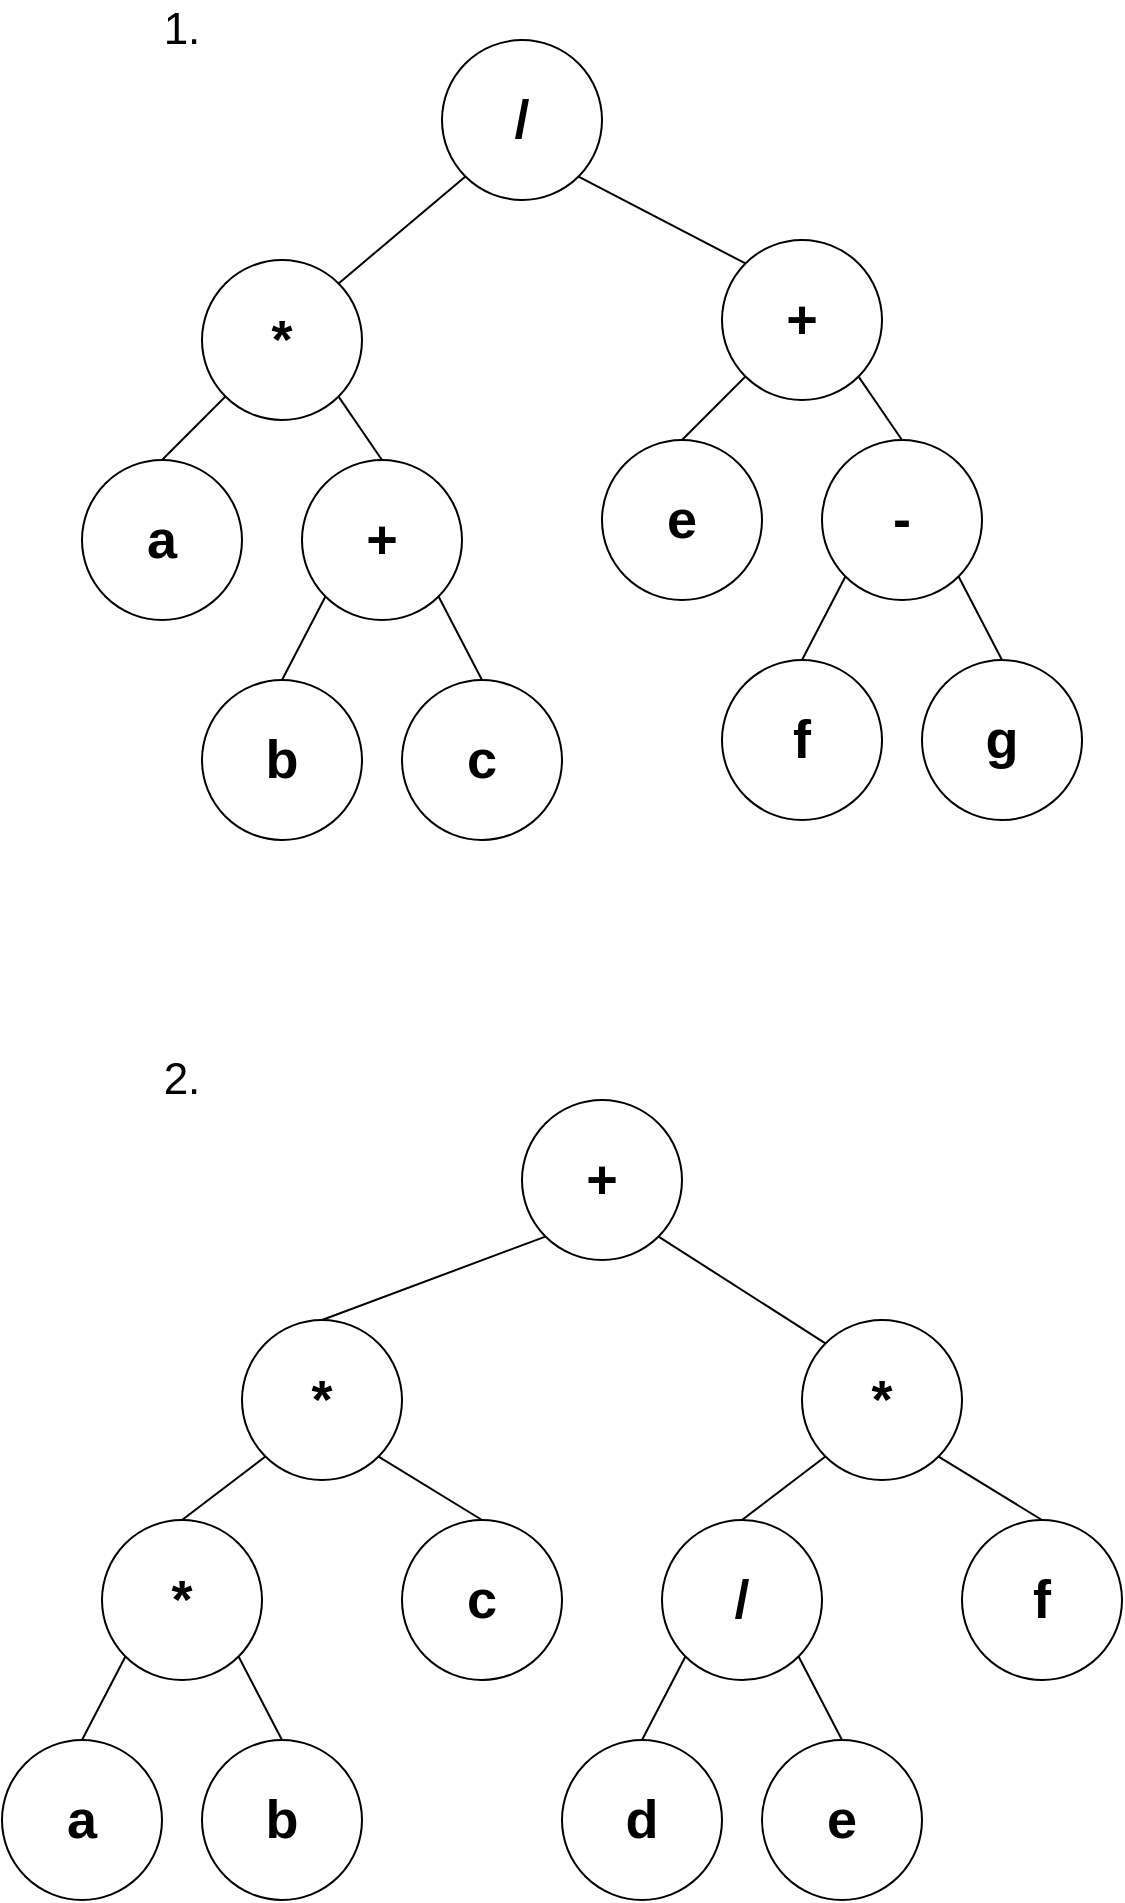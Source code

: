 <mxfile version="24.4.9" type="device" pages="2">
  <diagram name="Halaman-1" id="eEcdNfaCjiQ7J_EbVO_X">
    <mxGraphModel dx="2389" dy="754" grid="1" gridSize="10" guides="1" tooltips="1" connect="1" arrows="1" fold="1" page="1" pageScale="1" pageWidth="827" pageHeight="1169" math="0" shadow="0">
      <root>
        <mxCell id="0" />
        <mxCell id="1" parent="0" />
        <mxCell id="T_nC6chkK_L7ADHdv6Io-1" value="/" style="ellipse;whiteSpace=wrap;html=1;aspect=fixed;fontSize=27;fontStyle=1" vertex="1" parent="1">
          <mxGeometry x="190" y="80" width="80" height="80" as="geometry" />
        </mxCell>
        <mxCell id="T_nC6chkK_L7ADHdv6Io-2" value="*" style="ellipse;whiteSpace=wrap;html=1;aspect=fixed;fontSize=27;fontStyle=1" vertex="1" parent="1">
          <mxGeometry x="70" y="190" width="80" height="80" as="geometry" />
        </mxCell>
        <mxCell id="T_nC6chkK_L7ADHdv6Io-3" value="a" style="ellipse;whiteSpace=wrap;html=1;aspect=fixed;fontSize=27;fontStyle=1" vertex="1" parent="1">
          <mxGeometry x="10" y="290" width="80" height="80" as="geometry" />
        </mxCell>
        <mxCell id="T_nC6chkK_L7ADHdv6Io-4" value="+" style="ellipse;whiteSpace=wrap;html=1;aspect=fixed;fontSize=27;fontStyle=1" vertex="1" parent="1">
          <mxGeometry x="120" y="290" width="80" height="80" as="geometry" />
        </mxCell>
        <mxCell id="T_nC6chkK_L7ADHdv6Io-5" value="b" style="ellipse;whiteSpace=wrap;html=1;aspect=fixed;fontSize=27;fontStyle=1" vertex="1" parent="1">
          <mxGeometry x="70" y="400" width="80" height="80" as="geometry" />
        </mxCell>
        <mxCell id="T_nC6chkK_L7ADHdv6Io-6" value="c" style="ellipse;whiteSpace=wrap;html=1;aspect=fixed;fontSize=27;fontStyle=1" vertex="1" parent="1">
          <mxGeometry x="170" y="400" width="80" height="80" as="geometry" />
        </mxCell>
        <mxCell id="T_nC6chkK_L7ADHdv6Io-7" value="+" style="ellipse;whiteSpace=wrap;html=1;aspect=fixed;fontSize=27;fontStyle=1" vertex="1" parent="1">
          <mxGeometry x="330" y="180" width="80" height="80" as="geometry" />
        </mxCell>
        <mxCell id="T_nC6chkK_L7ADHdv6Io-8" value="e" style="ellipse;whiteSpace=wrap;html=1;aspect=fixed;fontSize=27;fontStyle=1" vertex="1" parent="1">
          <mxGeometry x="270" y="280" width="80" height="80" as="geometry" />
        </mxCell>
        <mxCell id="T_nC6chkK_L7ADHdv6Io-9" value="-" style="ellipse;whiteSpace=wrap;html=1;aspect=fixed;fontSize=27;fontStyle=1" vertex="1" parent="1">
          <mxGeometry x="380" y="280" width="80" height="80" as="geometry" />
        </mxCell>
        <mxCell id="T_nC6chkK_L7ADHdv6Io-10" value="f" style="ellipse;whiteSpace=wrap;html=1;aspect=fixed;fontSize=27;fontStyle=1" vertex="1" parent="1">
          <mxGeometry x="330" y="390" width="80" height="80" as="geometry" />
        </mxCell>
        <mxCell id="T_nC6chkK_L7ADHdv6Io-11" value="g" style="ellipse;whiteSpace=wrap;html=1;aspect=fixed;fontSize=27;fontStyle=1" vertex="1" parent="1">
          <mxGeometry x="430" y="390" width="80" height="80" as="geometry" />
        </mxCell>
        <mxCell id="T_nC6chkK_L7ADHdv6Io-12" value="" style="endArrow=none;html=1;rounded=0;entryX=0;entryY=1;entryDx=0;entryDy=0;exitX=1;exitY=0;exitDx=0;exitDy=0;" edge="1" parent="1" source="T_nC6chkK_L7ADHdv6Io-2" target="T_nC6chkK_L7ADHdv6Io-1">
          <mxGeometry width="50" height="50" relative="1" as="geometry">
            <mxPoint x="440" y="330" as="sourcePoint" />
            <mxPoint x="490" y="280" as="targetPoint" />
          </mxGeometry>
        </mxCell>
        <mxCell id="T_nC6chkK_L7ADHdv6Io-13" value="" style="endArrow=none;html=1;rounded=0;entryX=0.5;entryY=0;entryDx=0;entryDy=0;exitX=0;exitY=1;exitDx=0;exitDy=0;" edge="1" parent="1" source="T_nC6chkK_L7ADHdv6Io-2" target="T_nC6chkK_L7ADHdv6Io-3">
          <mxGeometry width="50" height="50" relative="1" as="geometry">
            <mxPoint x="148" y="212" as="sourcePoint" />
            <mxPoint x="212" y="158" as="targetPoint" />
          </mxGeometry>
        </mxCell>
        <mxCell id="T_nC6chkK_L7ADHdv6Io-14" value="" style="endArrow=none;html=1;rounded=0;entryX=0.5;entryY=0;entryDx=0;entryDy=0;exitX=1;exitY=1;exitDx=0;exitDy=0;" edge="1" parent="1" source="T_nC6chkK_L7ADHdv6Io-2" target="T_nC6chkK_L7ADHdv6Io-4">
          <mxGeometry width="50" height="50" relative="1" as="geometry">
            <mxPoint x="92" y="268" as="sourcePoint" />
            <mxPoint x="60" y="300" as="targetPoint" />
          </mxGeometry>
        </mxCell>
        <mxCell id="T_nC6chkK_L7ADHdv6Io-15" value="" style="endArrow=none;html=1;rounded=0;entryX=0;entryY=1;entryDx=0;entryDy=0;exitX=0.5;exitY=0;exitDx=0;exitDy=0;" edge="1" parent="1" source="T_nC6chkK_L7ADHdv6Io-5" target="T_nC6chkK_L7ADHdv6Io-4">
          <mxGeometry width="50" height="50" relative="1" as="geometry">
            <mxPoint x="148" y="268" as="sourcePoint" />
            <mxPoint x="170" y="300" as="targetPoint" />
          </mxGeometry>
        </mxCell>
        <mxCell id="T_nC6chkK_L7ADHdv6Io-16" value="" style="endArrow=none;html=1;rounded=0;entryX=1;entryY=1;entryDx=0;entryDy=0;exitX=0.5;exitY=0;exitDx=0;exitDy=0;" edge="1" parent="1" source="T_nC6chkK_L7ADHdv6Io-6" target="T_nC6chkK_L7ADHdv6Io-4">
          <mxGeometry width="50" height="50" relative="1" as="geometry">
            <mxPoint x="120" y="410" as="sourcePoint" />
            <mxPoint x="142" y="368" as="targetPoint" />
          </mxGeometry>
        </mxCell>
        <mxCell id="T_nC6chkK_L7ADHdv6Io-17" value="" style="endArrow=none;html=1;rounded=0;entryX=1;entryY=1;entryDx=0;entryDy=0;exitX=0;exitY=0;exitDx=0;exitDy=0;" edge="1" parent="1" source="T_nC6chkK_L7ADHdv6Io-7" target="T_nC6chkK_L7ADHdv6Io-1">
          <mxGeometry width="50" height="50" relative="1" as="geometry">
            <mxPoint x="148" y="212" as="sourcePoint" />
            <mxPoint x="212" y="158" as="targetPoint" />
          </mxGeometry>
        </mxCell>
        <mxCell id="T_nC6chkK_L7ADHdv6Io-18" value="" style="endArrow=none;html=1;rounded=0;entryX=0.5;entryY=0;entryDx=0;entryDy=0;exitX=0;exitY=1;exitDx=0;exitDy=0;" edge="1" parent="1" source="T_nC6chkK_L7ADHdv6Io-7" target="T_nC6chkK_L7ADHdv6Io-8">
          <mxGeometry width="50" height="50" relative="1" as="geometry">
            <mxPoint x="352" y="202" as="sourcePoint" />
            <mxPoint x="268" y="158" as="targetPoint" />
          </mxGeometry>
        </mxCell>
        <mxCell id="T_nC6chkK_L7ADHdv6Io-19" value="" style="endArrow=none;html=1;rounded=0;entryX=0.5;entryY=0;entryDx=0;entryDy=0;exitX=1;exitY=1;exitDx=0;exitDy=0;" edge="1" parent="1" source="T_nC6chkK_L7ADHdv6Io-7" target="T_nC6chkK_L7ADHdv6Io-9">
          <mxGeometry width="50" height="50" relative="1" as="geometry">
            <mxPoint x="352" y="258" as="sourcePoint" />
            <mxPoint x="320" y="290" as="targetPoint" />
          </mxGeometry>
        </mxCell>
        <mxCell id="T_nC6chkK_L7ADHdv6Io-20" value="" style="endArrow=none;html=1;rounded=0;entryX=0.5;entryY=0;entryDx=0;entryDy=0;exitX=0;exitY=1;exitDx=0;exitDy=0;" edge="1" parent="1" source="T_nC6chkK_L7ADHdv6Io-9" target="T_nC6chkK_L7ADHdv6Io-10">
          <mxGeometry width="50" height="50" relative="1" as="geometry">
            <mxPoint x="408" y="258" as="sourcePoint" />
            <mxPoint x="430" y="290" as="targetPoint" />
          </mxGeometry>
        </mxCell>
        <mxCell id="T_nC6chkK_L7ADHdv6Io-21" value="" style="endArrow=none;html=1;rounded=0;entryX=0.5;entryY=0;entryDx=0;entryDy=0;exitX=1;exitY=1;exitDx=0;exitDy=0;" edge="1" parent="1" source="T_nC6chkK_L7ADHdv6Io-9" target="T_nC6chkK_L7ADHdv6Io-11">
          <mxGeometry width="50" height="50" relative="1" as="geometry">
            <mxPoint x="402" y="358" as="sourcePoint" />
            <mxPoint x="380" y="400" as="targetPoint" />
          </mxGeometry>
        </mxCell>
        <mxCell id="T_nC6chkK_L7ADHdv6Io-22" value="+" style="ellipse;whiteSpace=wrap;html=1;aspect=fixed;fontSize=27;fontStyle=1" vertex="1" parent="1">
          <mxGeometry x="230" y="610" width="80" height="80" as="geometry" />
        </mxCell>
        <mxCell id="T_nC6chkK_L7ADHdv6Io-23" value="1." style="text;html=1;align=center;verticalAlign=middle;whiteSpace=wrap;rounded=0;fontSize=22;" vertex="1" parent="1">
          <mxGeometry x="30" y="60" width="60" height="30" as="geometry" />
        </mxCell>
        <mxCell id="T_nC6chkK_L7ADHdv6Io-24" value="*" style="ellipse;whiteSpace=wrap;html=1;aspect=fixed;fontSize=27;fontStyle=1" vertex="1" parent="1">
          <mxGeometry x="90" y="720" width="80" height="80" as="geometry" />
        </mxCell>
        <mxCell id="T_nC6chkK_L7ADHdv6Io-25" value="c" style="ellipse;whiteSpace=wrap;html=1;aspect=fixed;fontSize=27;fontStyle=1" vertex="1" parent="1">
          <mxGeometry x="170" y="820" width="80" height="80" as="geometry" />
        </mxCell>
        <mxCell id="T_nC6chkK_L7ADHdv6Io-26" value="*" style="ellipse;whiteSpace=wrap;html=1;aspect=fixed;fontSize=27;fontStyle=1" vertex="1" parent="1">
          <mxGeometry x="20" y="820" width="80" height="80" as="geometry" />
        </mxCell>
        <mxCell id="T_nC6chkK_L7ADHdv6Io-27" value="a" style="ellipse;whiteSpace=wrap;html=1;aspect=fixed;fontSize=27;fontStyle=1" vertex="1" parent="1">
          <mxGeometry x="-30" y="930" width="80" height="80" as="geometry" />
        </mxCell>
        <mxCell id="T_nC6chkK_L7ADHdv6Io-28" value="b" style="ellipse;whiteSpace=wrap;html=1;aspect=fixed;fontSize=27;fontStyle=1" vertex="1" parent="1">
          <mxGeometry x="70" y="930" width="80" height="80" as="geometry" />
        </mxCell>
        <mxCell id="T_nC6chkK_L7ADHdv6Io-29" value="" style="endArrow=none;html=1;rounded=0;entryX=0;entryY=1;entryDx=0;entryDy=0;exitX=0.5;exitY=0;exitDx=0;exitDy=0;" edge="1" parent="1" source="T_nC6chkK_L7ADHdv6Io-27" target="T_nC6chkK_L7ADHdv6Io-26">
          <mxGeometry width="50" height="50" relative="1" as="geometry">
            <mxPoint x="48" y="798" as="sourcePoint" />
            <mxPoint x="70" y="830" as="targetPoint" />
          </mxGeometry>
        </mxCell>
        <mxCell id="T_nC6chkK_L7ADHdv6Io-30" value="" style="endArrow=none;html=1;rounded=0;entryX=1;entryY=1;entryDx=0;entryDy=0;exitX=0.5;exitY=0;exitDx=0;exitDy=0;" edge="1" parent="1" source="T_nC6chkK_L7ADHdv6Io-28" target="T_nC6chkK_L7ADHdv6Io-26">
          <mxGeometry width="50" height="50" relative="1" as="geometry">
            <mxPoint x="20" y="940" as="sourcePoint" />
            <mxPoint x="42" y="898" as="targetPoint" />
          </mxGeometry>
        </mxCell>
        <mxCell id="T_nC6chkK_L7ADHdv6Io-31" value="*" style="ellipse;whiteSpace=wrap;html=1;aspect=fixed;fontSize=27;fontStyle=1" vertex="1" parent="1">
          <mxGeometry x="370" y="720" width="80" height="80" as="geometry" />
        </mxCell>
        <mxCell id="T_nC6chkK_L7ADHdv6Io-32" value="f" style="ellipse;whiteSpace=wrap;html=1;aspect=fixed;fontSize=27;fontStyle=1" vertex="1" parent="1">
          <mxGeometry x="450" y="820" width="80" height="80" as="geometry" />
        </mxCell>
        <mxCell id="T_nC6chkK_L7ADHdv6Io-33" value="/" style="ellipse;whiteSpace=wrap;html=1;aspect=fixed;fontSize=27;fontStyle=1" vertex="1" parent="1">
          <mxGeometry x="300" y="820" width="80" height="80" as="geometry" />
        </mxCell>
        <mxCell id="T_nC6chkK_L7ADHdv6Io-34" value="d" style="ellipse;whiteSpace=wrap;html=1;aspect=fixed;fontSize=27;fontStyle=1" vertex="1" parent="1">
          <mxGeometry x="250" y="930" width="80" height="80" as="geometry" />
        </mxCell>
        <mxCell id="T_nC6chkK_L7ADHdv6Io-35" value="e" style="ellipse;whiteSpace=wrap;html=1;aspect=fixed;fontSize=27;fontStyle=1" vertex="1" parent="1">
          <mxGeometry x="350" y="930" width="80" height="80" as="geometry" />
        </mxCell>
        <mxCell id="T_nC6chkK_L7ADHdv6Io-36" value="" style="endArrow=none;html=1;rounded=0;entryX=0;entryY=1;entryDx=0;entryDy=0;exitX=0.5;exitY=0;exitDx=0;exitDy=0;" edge="1" parent="1" source="T_nC6chkK_L7ADHdv6Io-34" target="T_nC6chkK_L7ADHdv6Io-33">
          <mxGeometry width="50" height="50" relative="1" as="geometry">
            <mxPoint x="328" y="798" as="sourcePoint" />
            <mxPoint x="350" y="830" as="targetPoint" />
          </mxGeometry>
        </mxCell>
        <mxCell id="T_nC6chkK_L7ADHdv6Io-37" value="" style="endArrow=none;html=1;rounded=0;entryX=1;entryY=1;entryDx=0;entryDy=0;exitX=0.5;exitY=0;exitDx=0;exitDy=0;" edge="1" parent="1" source="T_nC6chkK_L7ADHdv6Io-35" target="T_nC6chkK_L7ADHdv6Io-33">
          <mxGeometry width="50" height="50" relative="1" as="geometry">
            <mxPoint x="300" y="940" as="sourcePoint" />
            <mxPoint x="322" y="898" as="targetPoint" />
          </mxGeometry>
        </mxCell>
        <mxCell id="T_nC6chkK_L7ADHdv6Io-38" value="" style="endArrow=none;html=1;rounded=0;entryX=0;entryY=1;entryDx=0;entryDy=0;exitX=0.5;exitY=0;exitDx=0;exitDy=0;" edge="1" parent="1" source="T_nC6chkK_L7ADHdv6Io-24" target="T_nC6chkK_L7ADHdv6Io-22">
          <mxGeometry width="50" height="50" relative="1" as="geometry">
            <mxPoint x="610" y="940" as="sourcePoint" />
            <mxPoint x="660" y="890" as="targetPoint" />
          </mxGeometry>
        </mxCell>
        <mxCell id="T_nC6chkK_L7ADHdv6Io-39" value="" style="endArrow=none;html=1;rounded=0;entryX=0;entryY=1;entryDx=0;entryDy=0;exitX=0.5;exitY=0;exitDx=0;exitDy=0;" edge="1" parent="1" source="T_nC6chkK_L7ADHdv6Io-26" target="T_nC6chkK_L7ADHdv6Io-24">
          <mxGeometry width="50" height="50" relative="1" as="geometry">
            <mxPoint x="140" y="730" as="sourcePoint" />
            <mxPoint x="252" y="688" as="targetPoint" />
          </mxGeometry>
        </mxCell>
        <mxCell id="T_nC6chkK_L7ADHdv6Io-40" value="" style="endArrow=none;html=1;rounded=0;entryX=1;entryY=1;entryDx=0;entryDy=0;exitX=0.5;exitY=0;exitDx=0;exitDy=0;" edge="1" parent="1" source="T_nC6chkK_L7ADHdv6Io-25" target="T_nC6chkK_L7ADHdv6Io-24">
          <mxGeometry width="50" height="50" relative="1" as="geometry">
            <mxPoint x="70" y="830" as="sourcePoint" />
            <mxPoint x="112" y="798" as="targetPoint" />
          </mxGeometry>
        </mxCell>
        <mxCell id="T_nC6chkK_L7ADHdv6Io-41" value="" style="endArrow=none;html=1;rounded=0;entryX=1;entryY=1;entryDx=0;entryDy=0;exitX=0;exitY=0;exitDx=0;exitDy=0;" edge="1" parent="1" source="T_nC6chkK_L7ADHdv6Io-31" target="T_nC6chkK_L7ADHdv6Io-22">
          <mxGeometry width="50" height="50" relative="1" as="geometry">
            <mxPoint x="220" y="830" as="sourcePoint" />
            <mxPoint x="168" y="798" as="targetPoint" />
          </mxGeometry>
        </mxCell>
        <mxCell id="T_nC6chkK_L7ADHdv6Io-42" value="" style="endArrow=none;html=1;rounded=0;entryX=0.5;entryY=0;entryDx=0;entryDy=0;exitX=0;exitY=1;exitDx=0;exitDy=0;" edge="1" parent="1" source="T_nC6chkK_L7ADHdv6Io-31" target="T_nC6chkK_L7ADHdv6Io-33">
          <mxGeometry width="50" height="50" relative="1" as="geometry">
            <mxPoint x="392" y="742" as="sourcePoint" />
            <mxPoint x="308" y="688" as="targetPoint" />
          </mxGeometry>
        </mxCell>
        <mxCell id="T_nC6chkK_L7ADHdv6Io-43" value="" style="endArrow=none;html=1;rounded=0;entryX=0.5;entryY=0;entryDx=0;entryDy=0;exitX=1;exitY=1;exitDx=0;exitDy=0;" edge="1" parent="1" source="T_nC6chkK_L7ADHdv6Io-31" target="T_nC6chkK_L7ADHdv6Io-32">
          <mxGeometry width="50" height="50" relative="1" as="geometry">
            <mxPoint x="392" y="798" as="sourcePoint" />
            <mxPoint x="350" y="830" as="targetPoint" />
          </mxGeometry>
        </mxCell>
        <mxCell id="T_nC6chkK_L7ADHdv6Io-44" value="2." style="text;html=1;align=center;verticalAlign=middle;whiteSpace=wrap;rounded=0;fontSize=22;" vertex="1" parent="1">
          <mxGeometry x="30" y="585" width="60" height="30" as="geometry" />
        </mxCell>
      </root>
    </mxGraphModel>
  </diagram>
  <diagram id="OFMcp1S-M5nIsLsbkbF3" name="Halaman-2">
    <mxGraphModel dx="716" dy="1005" grid="1" gridSize="10" guides="1" tooltips="1" connect="1" arrows="1" fold="1" page="1" pageScale="1" pageWidth="827" pageHeight="1169" math="0" shadow="0">
      <root>
        <mxCell id="0" />
        <mxCell id="1" parent="0" />
        <mxCell id="vHdeZk_O_reOLvICJqvn-1" value="A" style="rounded=0;whiteSpace=wrap;html=1;fontSize=19;fontStyle=1" vertex="1" parent="1">
          <mxGeometry x="350" y="360" width="120" height="60" as="geometry" />
        </mxCell>
        <mxCell id="vHdeZk_O_reOLvICJqvn-2" value="B" style="rounded=0;whiteSpace=wrap;html=1;fontSize=19;fontStyle=1" vertex="1" parent="1">
          <mxGeometry x="470" y="360" width="120" height="60" as="geometry" />
        </mxCell>
        <mxCell id="vHdeZk_O_reOLvICJqvn-3" value="C" style="rounded=0;whiteSpace=wrap;html=1;fontSize=19;fontStyle=1" vertex="1" parent="1">
          <mxGeometry x="590" y="360" width="120" height="60" as="geometry" />
        </mxCell>
        <mxCell id="vHdeZk_O_reOLvICJqvn-4" value="H" style="rounded=0;whiteSpace=wrap;html=1;fontSize=19;fontStyle=1" vertex="1" parent="1">
          <mxGeometry x="1190" y="360" width="120" height="60" as="geometry" />
        </mxCell>
        <mxCell id="vHdeZk_O_reOLvICJqvn-5" value="I" style="rounded=0;whiteSpace=wrap;html=1;fontSize=19;fontStyle=1" vertex="1" parent="1">
          <mxGeometry x="1310" y="360" width="120" height="60" as="geometry" />
        </mxCell>
        <mxCell id="vHdeZk_O_reOLvICJqvn-6" value="G" style="rounded=0;whiteSpace=wrap;html=1;fontSize=19;fontStyle=1" vertex="1" parent="1">
          <mxGeometry x="1070" y="360" width="120" height="60" as="geometry" />
        </mxCell>
        <mxCell id="vHdeZk_O_reOLvICJqvn-7" value="F" style="rounded=0;whiteSpace=wrap;html=1;fontSize=19;fontStyle=1" vertex="1" parent="1">
          <mxGeometry x="950" y="360" width="120" height="60" as="geometry" />
        </mxCell>
        <mxCell id="vHdeZk_O_reOLvICJqvn-9" value="E" style="rounded=0;whiteSpace=wrap;html=1;fontSize=19;fontStyle=1" vertex="1" parent="1">
          <mxGeometry x="830" y="360" width="120" height="60" as="geometry" />
        </mxCell>
        <mxCell id="vHdeZk_O_reOLvICJqvn-10" value="D" style="rounded=0;whiteSpace=wrap;html=1;fontSize=19;fontStyle=1" vertex="1" parent="1">
          <mxGeometry x="710" y="360" width="120" height="60" as="geometry" />
        </mxCell>
        <mxCell id="vHdeZk_O_reOLvICJqvn-11" value="J" style="rounded=0;whiteSpace=wrap;html=1;fontSize=19;fontStyle=1" vertex="1" parent="1">
          <mxGeometry x="1430" y="360" width="120" height="60" as="geometry" />
        </mxCell>
        <mxCell id="vHdeZk_O_reOLvICJqvn-12" value="INDEX" style="text;html=1;align=center;verticalAlign=middle;whiteSpace=wrap;rounded=0;fontSize=19;fontStyle=1" vertex="1" parent="1">
          <mxGeometry x="280" y="320" width="60" height="30" as="geometry" />
        </mxCell>
        <mxCell id="vHdeZk_O_reOLvICJqvn-13" value="2" style="text;html=1;align=center;verticalAlign=middle;whiteSpace=wrap;rounded=0;fontSize=19;fontStyle=1" vertex="1" parent="1">
          <mxGeometry x="620" y="320" width="60" height="30" as="geometry" />
        </mxCell>
        <mxCell id="vHdeZk_O_reOLvICJqvn-14" value="1" style="text;html=1;align=center;verticalAlign=middle;whiteSpace=wrap;rounded=0;fontSize=19;fontStyle=1" vertex="1" parent="1">
          <mxGeometry x="500" y="320" width="60" height="30" as="geometry" />
        </mxCell>
        <mxCell id="vHdeZk_O_reOLvICJqvn-15" value="0" style="text;html=1;align=center;verticalAlign=middle;whiteSpace=wrap;rounded=0;fontSize=19;fontStyle=1" vertex="1" parent="1">
          <mxGeometry x="380" y="320" width="60" height="30" as="geometry" />
        </mxCell>
        <mxCell id="vHdeZk_O_reOLvICJqvn-16" value="8" style="text;html=1;align=center;verticalAlign=middle;whiteSpace=wrap;rounded=0;fontSize=19;fontStyle=1" vertex="1" parent="1">
          <mxGeometry x="1340" y="320" width="60" height="30" as="geometry" />
        </mxCell>
        <mxCell id="vHdeZk_O_reOLvICJqvn-17" value="7" style="text;html=1;align=center;verticalAlign=middle;whiteSpace=wrap;rounded=0;fontSize=19;fontStyle=1" vertex="1" parent="1">
          <mxGeometry x="1211" y="320" width="60" height="30" as="geometry" />
        </mxCell>
        <mxCell id="vHdeZk_O_reOLvICJqvn-18" value="6" style="text;html=1;align=center;verticalAlign=middle;whiteSpace=wrap;rounded=0;fontSize=19;fontStyle=1" vertex="1" parent="1">
          <mxGeometry x="1090" y="320" width="60" height="30" as="geometry" />
        </mxCell>
        <mxCell id="vHdeZk_O_reOLvICJqvn-19" value="5" style="text;html=1;align=center;verticalAlign=middle;whiteSpace=wrap;rounded=0;fontSize=19;fontStyle=1" vertex="1" parent="1">
          <mxGeometry x="970" y="320" width="60" height="30" as="geometry" />
        </mxCell>
        <mxCell id="vHdeZk_O_reOLvICJqvn-20" value="4" style="text;html=1;align=center;verticalAlign=middle;whiteSpace=wrap;rounded=0;fontSize=19;fontStyle=1" vertex="1" parent="1">
          <mxGeometry x="860" y="320" width="60" height="30" as="geometry" />
        </mxCell>
        <mxCell id="vHdeZk_O_reOLvICJqvn-21" value="3" style="text;html=1;align=center;verticalAlign=middle;whiteSpace=wrap;rounded=0;fontSize=19;fontStyle=1" vertex="1" parent="1">
          <mxGeometry x="740" y="320" width="60" height="30" as="geometry" />
        </mxCell>
        <mxCell id="vHdeZk_O_reOLvICJqvn-22" value="9" style="text;html=1;align=center;verticalAlign=middle;whiteSpace=wrap;rounded=0;fontSize=19;fontStyle=1" vertex="1" parent="1">
          <mxGeometry x="1460" y="320" width="60" height="30" as="geometry" />
        </mxCell>
      </root>
    </mxGraphModel>
  </diagram>
</mxfile>
